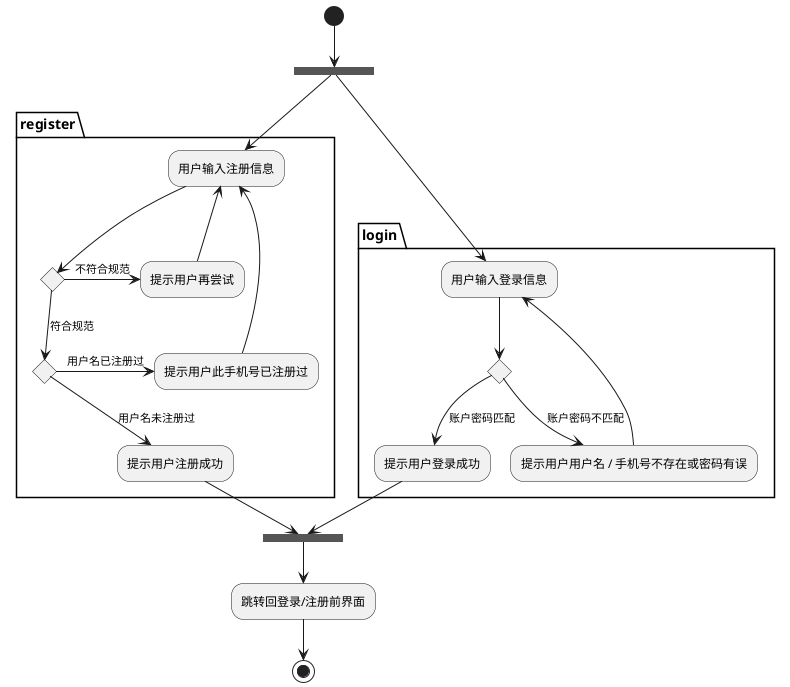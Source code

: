 @startuml

(*) --> ===B1===

partition login {
  ===B1=== --> "用户输入登录信息"

  if "" then
    -->[账户密码匹配] "提示用户登录成功"
  else
    -->[账户密码不匹配] "提示用户用户名 / 手机号不存在或密码有误"
    -up-> "用户输入登录信息"
  endif
}

partition register {
  ===B1=== --> "用户输入注册信息"

  if "" then
    -->[符合规范] if "" then
        -->[用户名未注册过] "提示用户注册成功"
      else
        -right->[用户名已注册过] "提示用户此手机号已注册过"
        -up-> "用户输入注册信息"
      endif
  else
    -left->[不符合规范] "提示用户再尝试"
    -up-> "用户输入注册信息"
  endif
}

"提示用户登录成功" --> ===B2===
"提示用户注册成功" --> ===B2===
===B2=== --> "跳转回登录/注册前界面"
--> (*)

@enduml

